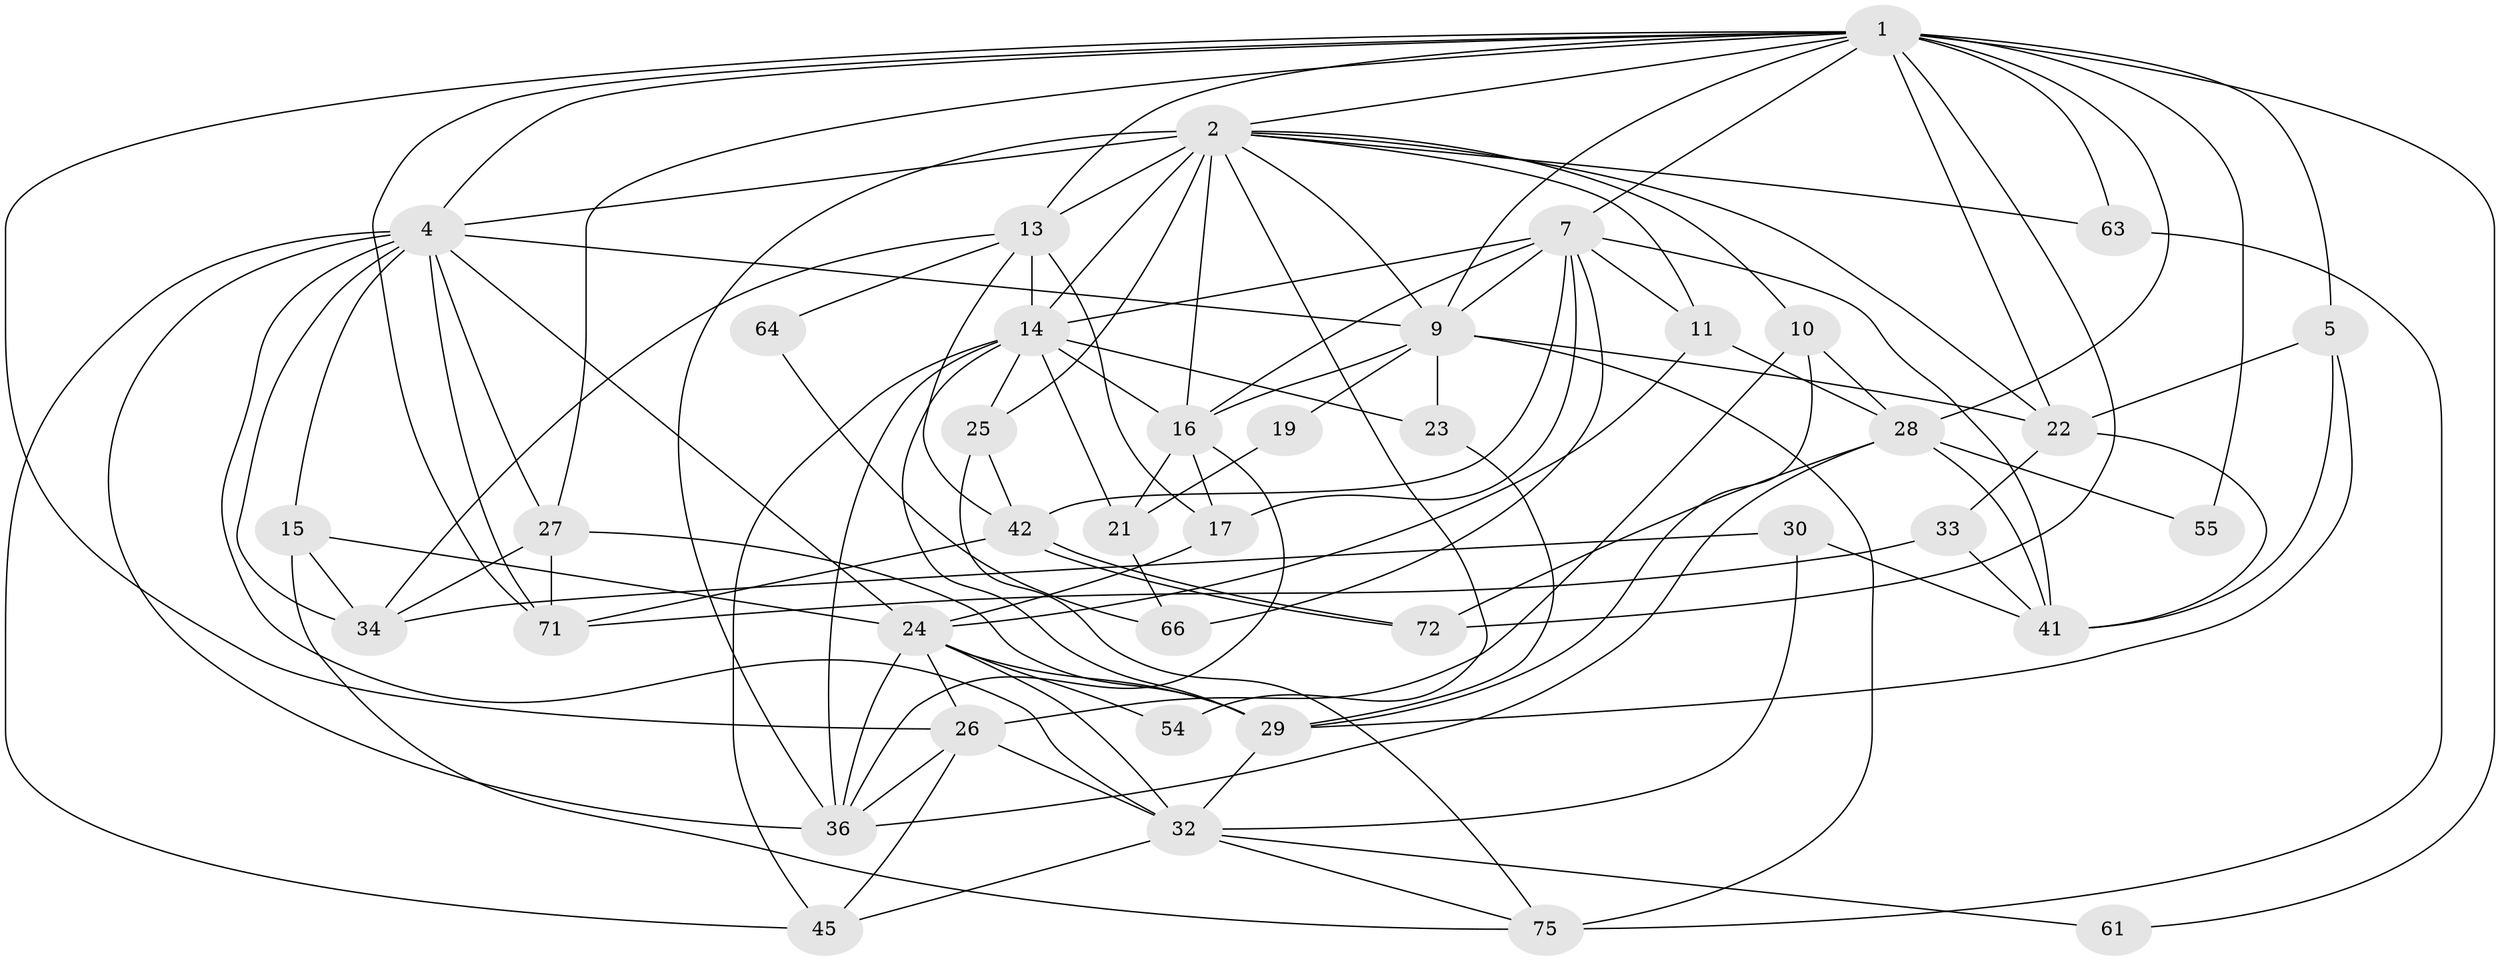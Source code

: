 // original degree distribution, {5: 0.2, 7: 0.0375, 4: 0.3, 3: 0.2625, 2: 0.1125, 6: 0.0875}
// Generated by graph-tools (version 1.1) at 2025/15/03/09/25 04:15:02]
// undirected, 40 vertices, 112 edges
graph export_dot {
graph [start="1"]
  node [color=gray90,style=filled];
  1 [super="+37+6+8"];
  2 [super="+12+3+65"];
  4 [super="+57+18"];
  5;
  7 [super="+48"];
  9 [super="+47+40+56"];
  10;
  11;
  13 [super="+62"];
  14 [super="+58+67"];
  15 [super="+73"];
  16 [super="+20"];
  17 [super="+74"];
  19;
  21;
  22 [super="+35"];
  23;
  24 [super="+80+44"];
  25;
  26 [super="+38"];
  27 [super="+31"];
  28 [super="+76"];
  29 [super="+51"];
  30 [super="+59"];
  32 [super="+39"];
  33;
  34 [super="+68"];
  36 [super="+52+70"];
  41 [super="+69"];
  42;
  45;
  54;
  55;
  61;
  63;
  64;
  66;
  71;
  72;
  75;
  1 -- 22;
  1 -- 55 [weight=2];
  1 -- 9;
  1 -- 7;
  1 -- 72;
  1 -- 71;
  1 -- 27;
  1 -- 61;
  1 -- 4;
  1 -- 13;
  1 -- 5;
  1 -- 63;
  1 -- 28;
  1 -- 2;
  1 -- 26;
  2 -- 9;
  2 -- 10;
  2 -- 36;
  2 -- 54;
  2 -- 14;
  2 -- 4 [weight=3];
  2 -- 25;
  2 -- 11;
  2 -- 63;
  2 -- 16;
  2 -- 22;
  2 -- 13;
  4 -- 32;
  4 -- 24;
  4 -- 27;
  4 -- 34;
  4 -- 36;
  4 -- 71;
  4 -- 9;
  4 -- 45;
  4 -- 15;
  5 -- 41;
  5 -- 22;
  5 -- 29;
  7 -- 9;
  7 -- 17;
  7 -- 16;
  7 -- 66;
  7 -- 41;
  7 -- 42;
  7 -- 11;
  7 -- 14;
  9 -- 16;
  9 -- 19;
  9 -- 22;
  9 -- 23 [weight=2];
  9 -- 75;
  10 -- 26;
  10 -- 29;
  10 -- 28;
  11 -- 24;
  11 -- 28;
  13 -- 42;
  13 -- 14;
  13 -- 64;
  13 -- 17;
  13 -- 34;
  14 -- 21;
  14 -- 23;
  14 -- 25;
  14 -- 45;
  14 -- 29;
  14 -- 36;
  14 -- 16;
  15 -- 75 [weight=2];
  15 -- 24;
  15 -- 34;
  16 -- 21;
  16 -- 17;
  16 -- 36;
  17 -- 24;
  19 -- 21;
  21 -- 66;
  22 -- 33;
  22 -- 41;
  23 -- 29;
  24 -- 54;
  24 -- 29 [weight=2];
  24 -- 32;
  24 -- 36;
  24 -- 26;
  25 -- 42;
  25 -- 75;
  26 -- 36;
  26 -- 32;
  26 -- 45;
  27 -- 34;
  27 -- 71;
  27 -- 29;
  28 -- 55;
  28 -- 72;
  28 -- 41;
  28 -- 36;
  29 -- 32;
  30 -- 32;
  30 -- 41;
  30 -- 34;
  32 -- 61;
  32 -- 75;
  32 -- 45;
  33 -- 71;
  33 -- 41;
  42 -- 72;
  42 -- 72;
  42 -- 71;
  63 -- 75;
  64 -- 66;
}
